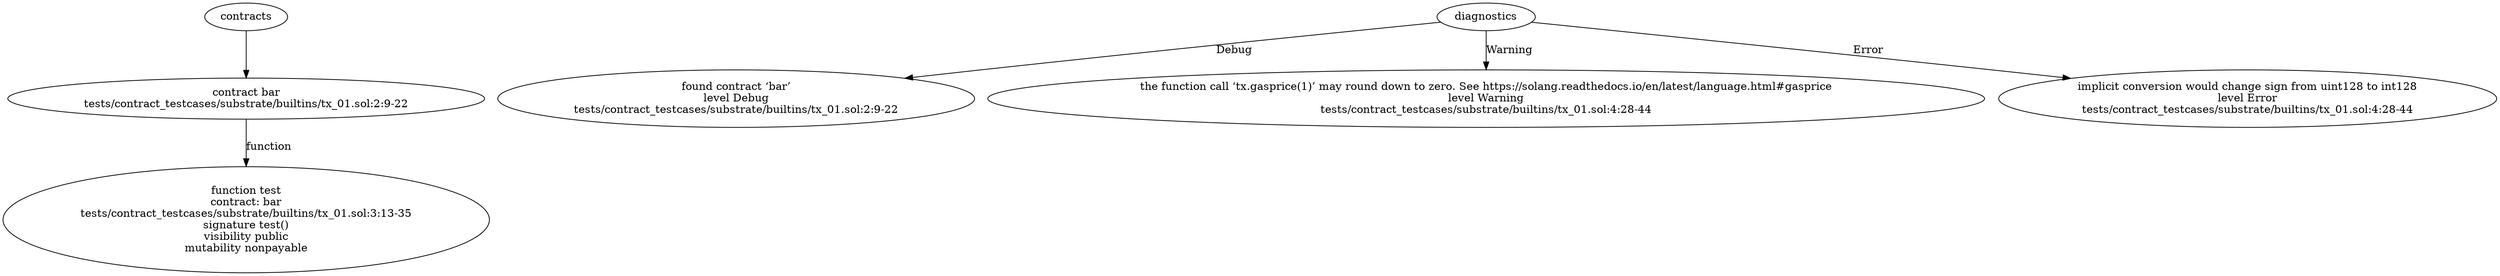 strict digraph "tests/contract_testcases/substrate/builtins/tx_01.sol" {
	contract [label="contract bar\ntests/contract_testcases/substrate/builtins/tx_01.sol:2:9-22"]
	test [label="function test\ncontract: bar\ntests/contract_testcases/substrate/builtins/tx_01.sol:3:13-35\nsignature test()\nvisibility public\nmutability nonpayable"]
	diagnostic [label="found contract ‘bar’\nlevel Debug\ntests/contract_testcases/substrate/builtins/tx_01.sol:2:9-22"]
	diagnostic_5 [label="the function call ‘tx.gasprice(1)’ may round down to zero. See https://solang.readthedocs.io/en/latest/language.html#gasprice\nlevel Warning\ntests/contract_testcases/substrate/builtins/tx_01.sol:4:28-44"]
	diagnostic_6 [label="implicit conversion would change sign from uint128 to int128\nlevel Error\ntests/contract_testcases/substrate/builtins/tx_01.sol:4:28-44"]
	contracts -> contract
	contract -> test [label="function"]
	diagnostics -> diagnostic [label="Debug"]
	diagnostics -> diagnostic_5 [label="Warning"]
	diagnostics -> diagnostic_6 [label="Error"]
}
